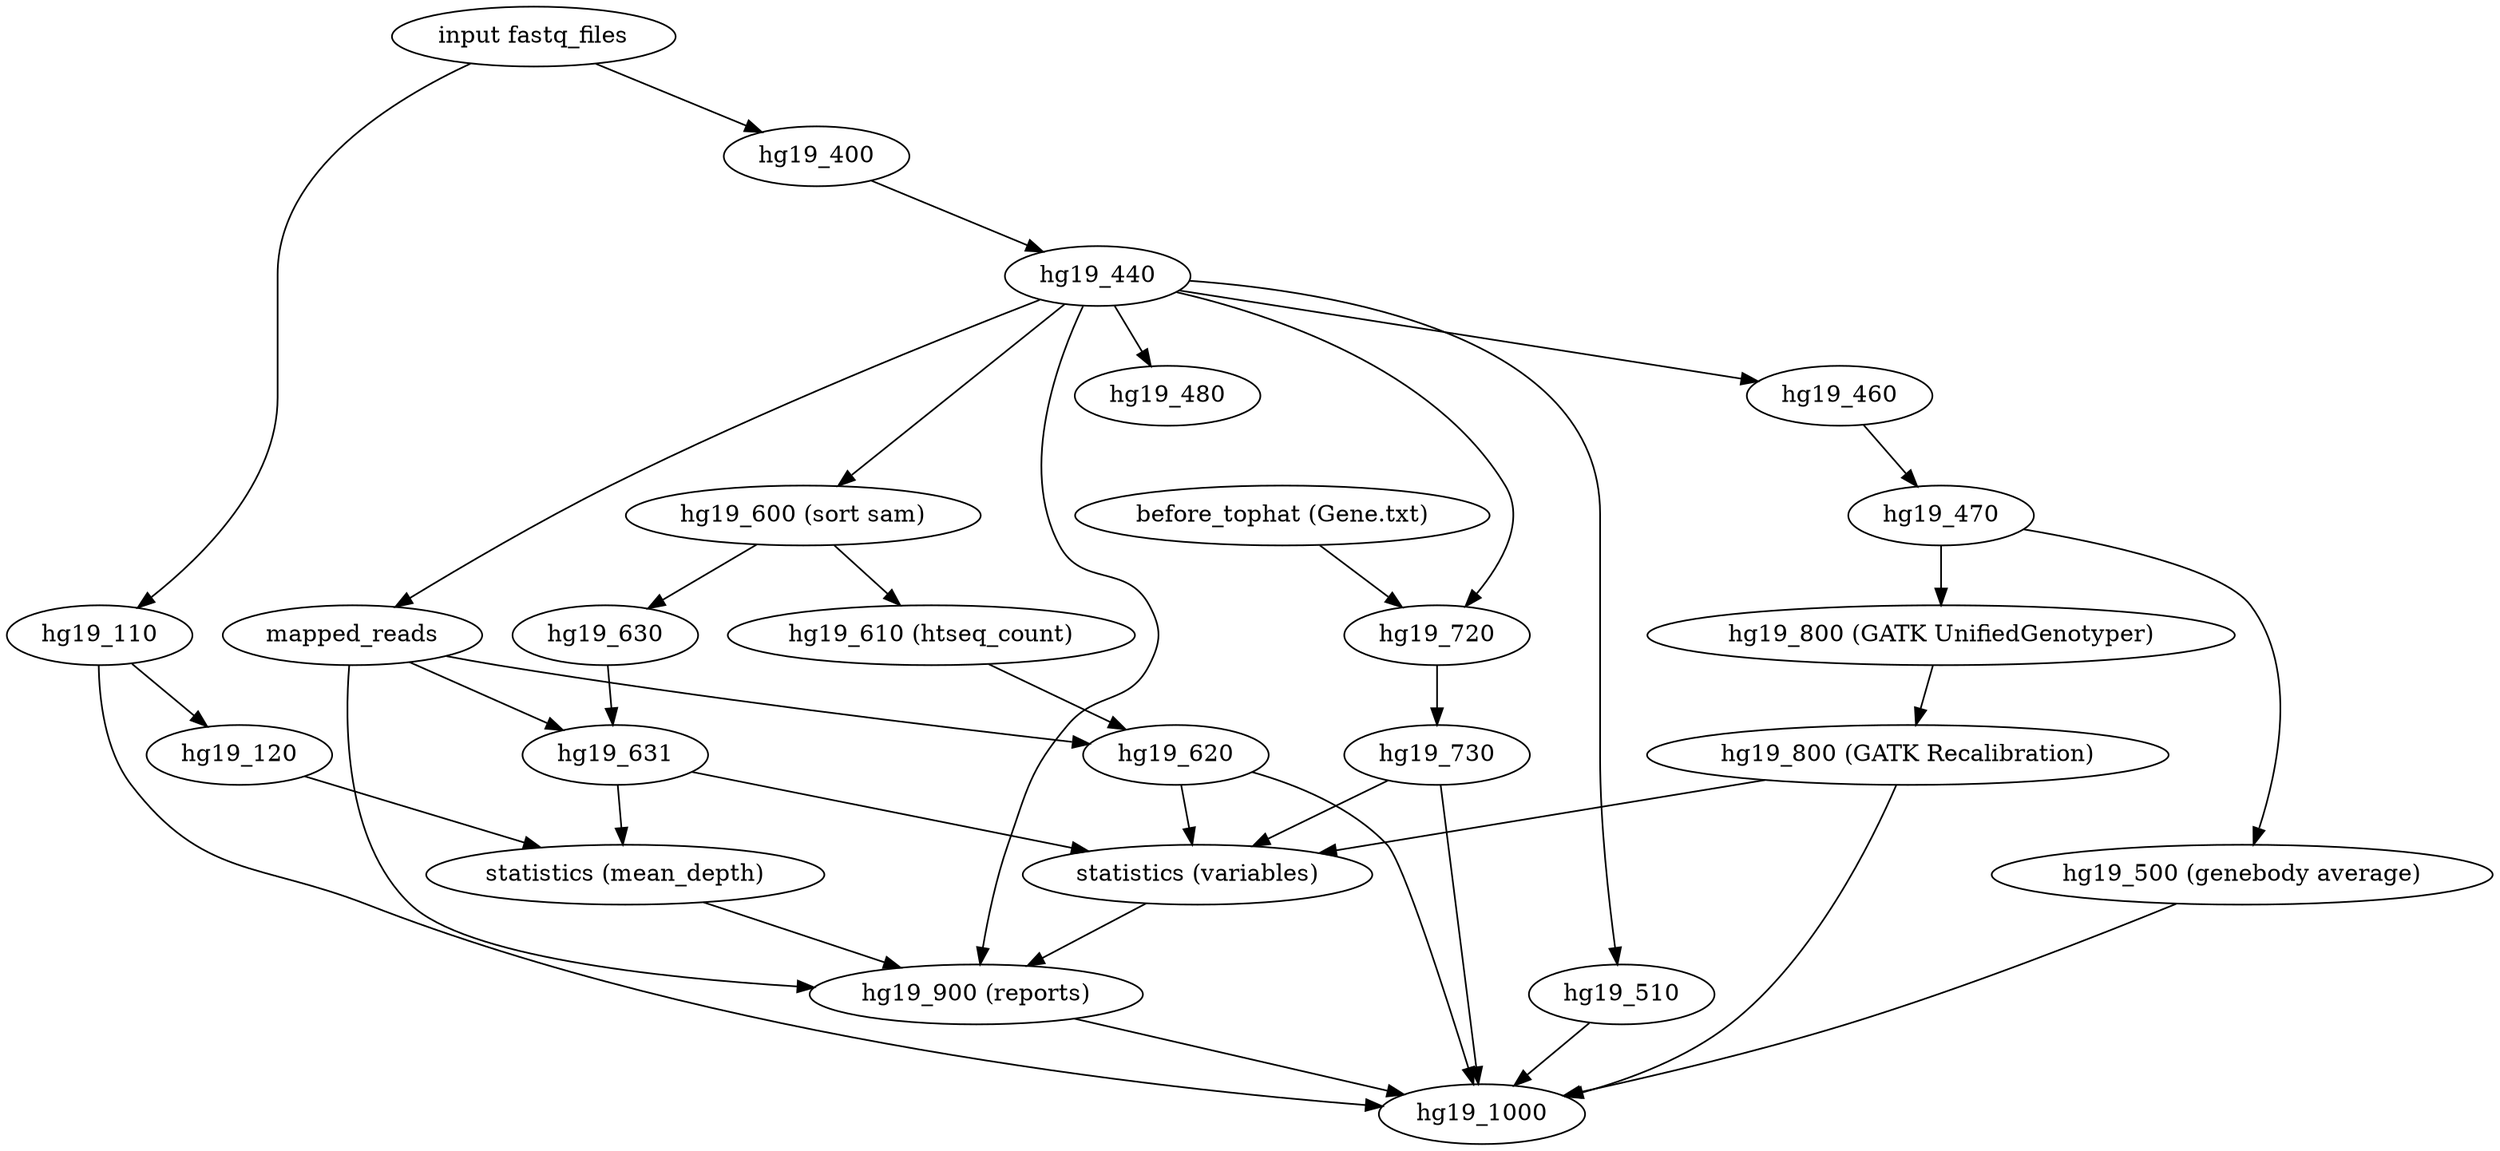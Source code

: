 strict digraph  {
    hg19_100 [label="input fastq_files"];
    hg19_100 -> hg19_110 -> hg19_120;
    hg19_100 -> hg19_400;
    hg19_500 [label="hg19_500 (genebody average)"];
    hg19_800 [label="hg19_800 (GATK UnifiedGenotyper)"];
    hg19_820 [label="hg19_800 (GATK Recalibration)"];
    counts [label="statistics (variables)"];
    before_tophat [label="before_tophat (Gene.txt)"];
    hg19_600 [label="hg19_600 (sort sam)"];
    mean_depth [ label="statistics (mean_depth)"];
    hg19_900 [label="hg19_900 (reports)"];
    hg19_400 -> hg19_440 -> hg19_460 -> hg19_470 -> hg19_500 -> hg19_1000;
    hg19_470 -> hg19_800 -> hg19_820 -> hg19_1000;
    hg19_820 -> counts;
    before_tophat -> hg19_720 -> hg19_730 -> hg19_1000;
    hg19_730 -> counts;
    hg19_440 -> hg19_600 -> hg19_630 -> hg19_631;
    hg19_610 [label="hg19_610 (htseq_count)"];
    hg19_600 -> hg19_610 -> hg19_620 -> hg19_1000;
    hg19_620 -> counts;
    hg19_631 -> counts -> hg19_900;
    hg19_631 -> mean_depth -> hg19_900;
    hg19_120 -> mean_depth;
    hg19_440 -> hg19_480;
    hg19_440 -> hg19_720;
    hg19_440 -> hg19_900 -> hg19_1000;
    hg19_110 -> hg19_1000;
    hg19_440 -> hg19_510 -> hg19_1000;
    hg19_440 -> mapped_reads  -> hg19_631;
    mapped_reads -> hg19_620;
    mapped_reads -> hg19_900;

}
